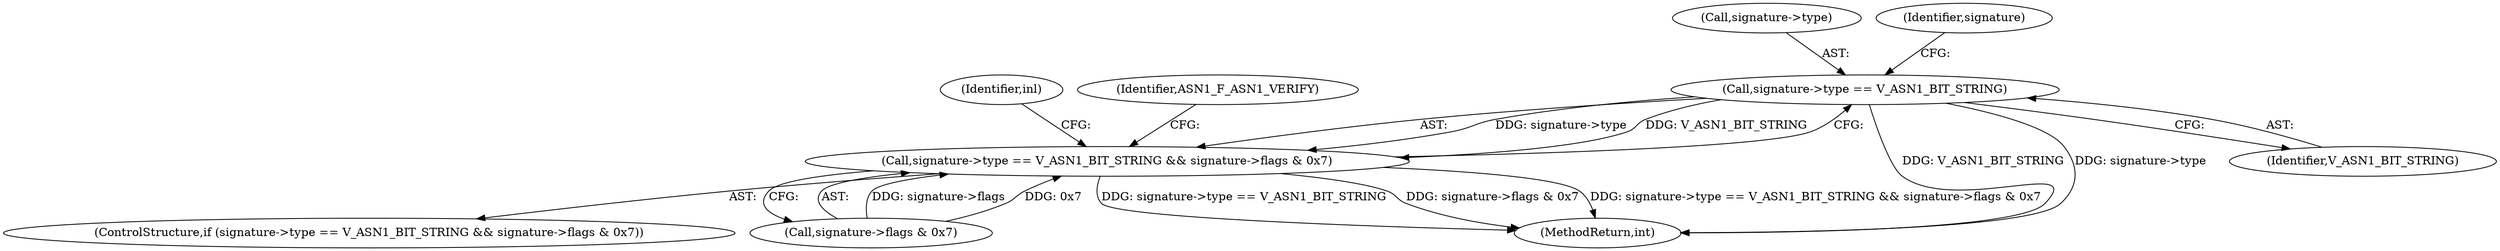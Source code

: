 digraph "0_openssl_684400ce192dac51df3d3e92b61830a6ef90be3e_0@pointer" {
"1000148" [label="(Call,signature->type == V_ASN1_BIT_STRING)"];
"1000147" [label="(Call,signature->type == V_ASN1_BIT_STRING && signature->flags & 0x7)"];
"1000164" [label="(Identifier,inl)"];
"1000146" [label="(ControlStructure,if (signature->type == V_ASN1_BIT_STRING && signature->flags & 0x7))"];
"1000160" [label="(Identifier,ASN1_F_ASN1_VERIFY)"];
"1000149" [label="(Call,signature->type)"];
"1000155" [label="(Identifier,signature)"];
"1000153" [label="(Call,signature->flags & 0x7)"];
"1000258" [label="(MethodReturn,int)"];
"1000148" [label="(Call,signature->type == V_ASN1_BIT_STRING)"];
"1000152" [label="(Identifier,V_ASN1_BIT_STRING)"];
"1000147" [label="(Call,signature->type == V_ASN1_BIT_STRING && signature->flags & 0x7)"];
"1000148" -> "1000147"  [label="AST: "];
"1000148" -> "1000152"  [label="CFG: "];
"1000149" -> "1000148"  [label="AST: "];
"1000152" -> "1000148"  [label="AST: "];
"1000155" -> "1000148"  [label="CFG: "];
"1000147" -> "1000148"  [label="CFG: "];
"1000148" -> "1000258"  [label="DDG: V_ASN1_BIT_STRING"];
"1000148" -> "1000258"  [label="DDG: signature->type"];
"1000148" -> "1000147"  [label="DDG: signature->type"];
"1000148" -> "1000147"  [label="DDG: V_ASN1_BIT_STRING"];
"1000147" -> "1000146"  [label="AST: "];
"1000147" -> "1000153"  [label="CFG: "];
"1000153" -> "1000147"  [label="AST: "];
"1000160" -> "1000147"  [label="CFG: "];
"1000164" -> "1000147"  [label="CFG: "];
"1000147" -> "1000258"  [label="DDG: signature->type == V_ASN1_BIT_STRING"];
"1000147" -> "1000258"  [label="DDG: signature->flags & 0x7"];
"1000147" -> "1000258"  [label="DDG: signature->type == V_ASN1_BIT_STRING && signature->flags & 0x7"];
"1000153" -> "1000147"  [label="DDG: signature->flags"];
"1000153" -> "1000147"  [label="DDG: 0x7"];
}
